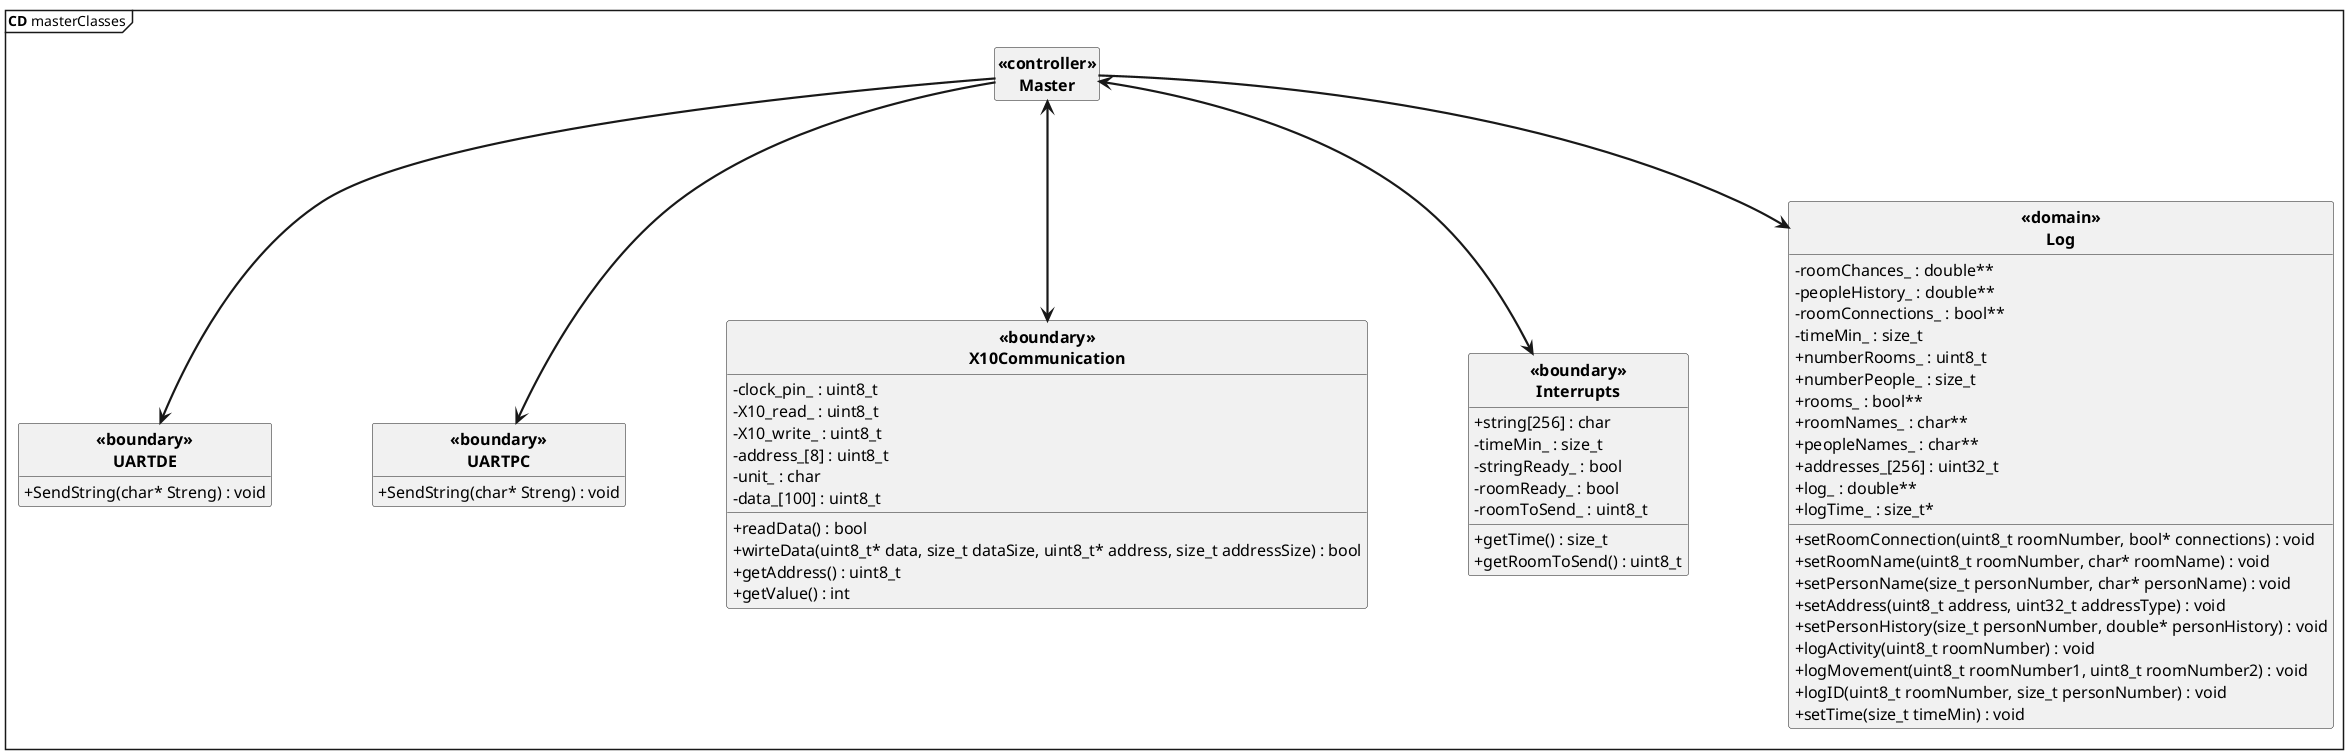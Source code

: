 @startuml Master classes
' Default param deffinition
skinparam style strictuml
skinparam DefaultFontSize 16
skinparam DefaultFontName times new roman
skinparam ArrowFontSize 16
skinparam ArrowThickness 2.2
skinparam Linetype poly
skinparam ranksep 100
skinparam nodesep 100
hide empty members
skinparam classAttributeIconSize 0


mainframe **CD** masterClasses

' Class definition
Class "**<<controller>>**\n**Master**" as m{
}

Class "**<<boundary>>**\n**UARTDE**" as ip{
+ SendString(char* Streng) : void
}

Class "**<<boundary>>**\n**UARTPC**" as pc{
+ SendString(char* Streng) : void
}

Class "**<<boundary>>**\n**X10Communication**" as X10{
+ readData() : bool
+ wirteData(uint8_t* data, size_t dataSize, uint8_t* address, size_t addressSize) : bool
+ getAddress() : uint8_t
+ getValue() : int
- clock_pin_ : uint8_t
- X10_read_ : uint8_t
- X10_write_ : uint8_t
- address_[8] : uint8_t
- unit_ : char
- data_[100] : uint8_t
}

Class "**<<boundary>>**\n**Interrupts**" as in{
+ getTime() : size_t
+ getRoomToSend() : uint8_t
+ string[256] : char
- timeMin_ : size_t
- stringReady_ : bool
- roomReady_ : bool
- roomToSend_ : uint8_t
}

Class "**<<domain>>**\n**Log**" as log{
+ setRoomConnection(uint8_t roomNumber, bool* connections) : void
+ setRoomName(uint8_t roomNumber, char* roomName) : void
+ setPersonName(size_t personNumber, char* personName) : void
+ setAddress(uint8_t address, uint32_t addressType) : void
+ setPersonHistory(size_t personNumber, double* personHistory) : void
+ logActivity(uint8_t roomNumber) : void
+ logMovement(uint8_t roomNumber1, uint8_t roomNumber2) : void
+ logID(uint8_t roomNumber, size_t personNumber) : void
+ setTime(size_t timeMin) : void

- roomChances_ : double**
- peopleHistory_ : double**
- roomConnections_ : bool**
- timeMin_ : size_t
+ numberRooms_ : uint8_t
+ numberPeople_ : size_t
+ rooms_ : bool**
+ roomNames_ : char**
+ peopleNames_ : char**
+ addresses_[256] : uint32_t
+ log_ : double**
+ logTime_ : size_t*
}

' Conection definition
m <--> X10
m --> pc
m --> ip
m --> log
m <--> in
@enduml